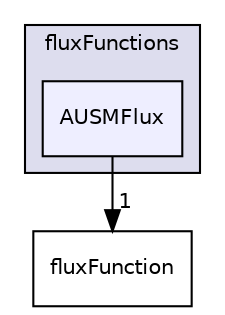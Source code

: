 digraph "AUSMFlux" {
  bgcolor=transparent;
  compound=true
  node [ fontsize="10", fontname="Helvetica"];
  edge [ labelfontsize="10", labelfontname="Helvetica"];
  subgraph clusterdir_076b29eae178ecf1c6c2ddb93133d203 {
    graph [ bgcolor="#ddddee", pencolor="black", label="fluxFunctions" fontname="Helvetica", fontsize="10", URL="dir_076b29eae178ecf1c6c2ddb93133d203.html"]
  dir_b59efc2f206d16a1224e06da1549468a [shape=box, label="AUSMFlux", style="filled", fillcolor="#eeeeff", pencolor="black", URL="dir_b59efc2f206d16a1224e06da1549468a.html"];
  }
  dir_b18f7c2500e15c603f4cdee1c1abd247 [shape=box label="fluxFunction" URL="dir_b18f7c2500e15c603f4cdee1c1abd247.html"];
  dir_b59efc2f206d16a1224e06da1549468a->dir_b18f7c2500e15c603f4cdee1c1abd247 [headlabel="1", labeldistance=1.5 headhref="dir_000039_000149.html"];
}
